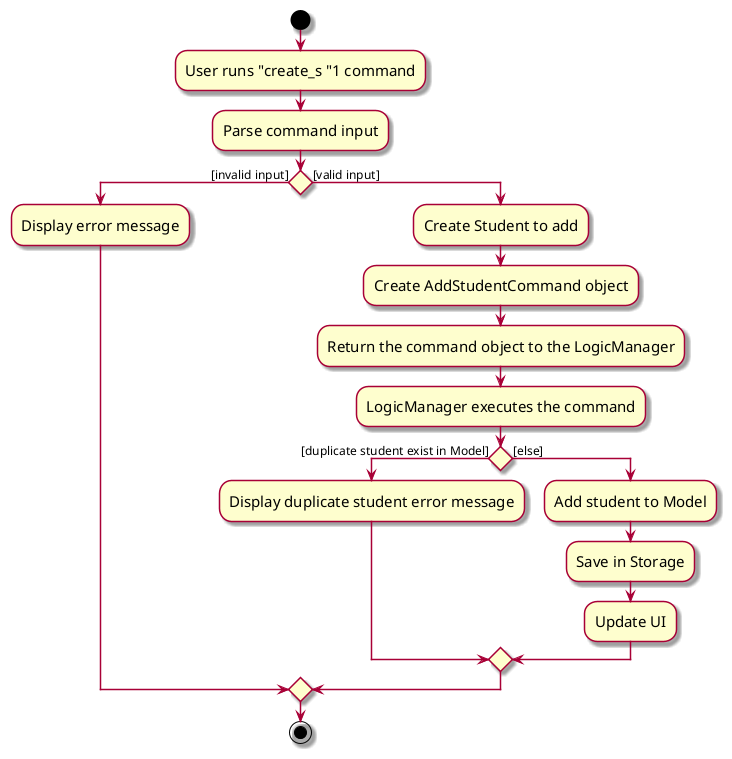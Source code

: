 @startuml
skin rose
skinparam ActivityFontSize 15
skinparam ArrowFontSize 12

start
:User runs "create_s "1 command;
:Parse command input;

if () then ([invalid input])
  :Display error message;

else ([valid input])
  :Create Student to add;
  :Create AddStudentCommand object;
  :Return the command object to the LogicManager;
  :LogicManager executes the command;

if () then ([duplicate student exist in Model])
  :Display duplicate student error message;

else ([else])
  :Add student to Model;
  :Save in Storage;
  :Update UI;


endif
endif
stop
@enduml
